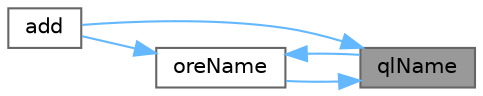 digraph "qlName"
{
 // INTERACTIVE_SVG=YES
 // LATEX_PDF_SIZE
  bgcolor="transparent";
  edge [fontname=Helvetica,fontsize=10,labelfontname=Helvetica,labelfontsize=10];
  node [fontname=Helvetica,fontsize=10,shape=box,height=0.2,width=0.4];
  rankdir="RL";
  Node1 [label="qlName",height=0.2,width=0.4,color="gray40", fillcolor="grey60", style="filled", fontcolor="black",tooltip="throws if oreName is not known"];
  Node1 -> Node2 [dir="back",color="steelblue1",style="solid"];
  Node2 [label="add",height=0.2,width=0.4,color="grey40", fillcolor="white", style="filled",URL="$classore_1_1data_1_1_index_name_translator.html#a5754782d9b8e46cfe536fb66c9b17fb0",tooltip="adds a pair to the mapping"];
  Node1 -> Node3 [dir="back",color="steelblue1",style="solid"];
  Node3 [label="oreName",height=0.2,width=0.4,color="grey40", fillcolor="white", style="filled",URL="$classore_1_1data_1_1_index_name_translator.html#a2f029ee75801afdf3bc2cf1c9ee75499",tooltip="throws if qlName is not known"];
  Node3 -> Node2 [dir="back",color="steelblue1",style="solid"];
  Node3 -> Node1 [dir="back",color="steelblue1",style="solid"];
}

